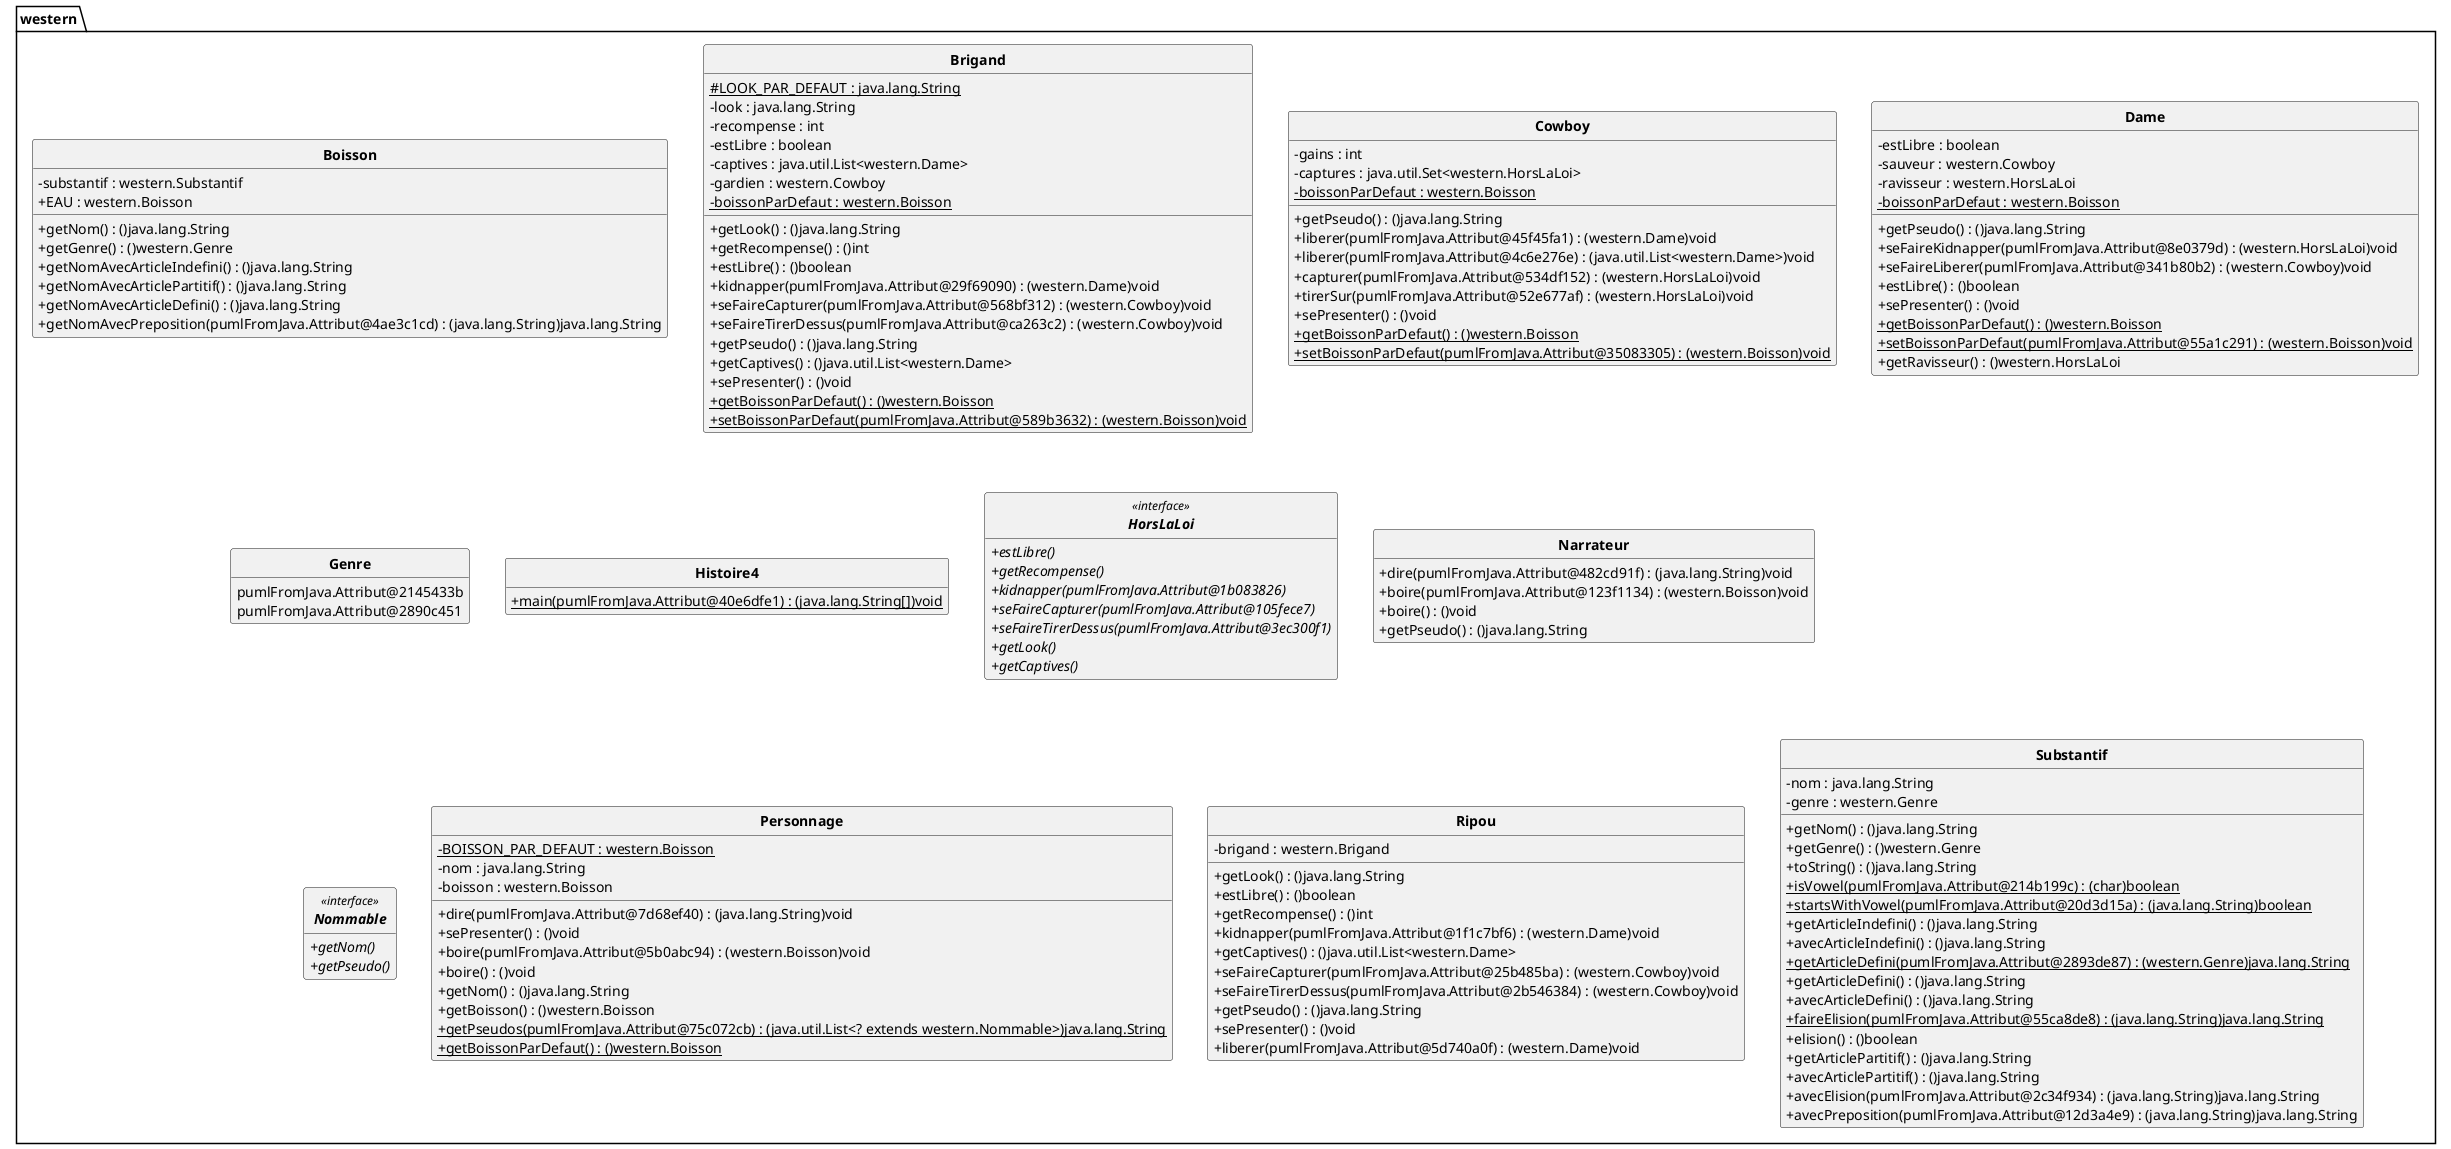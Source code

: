 @startuml
'https://plantuml.com/class-diagram
skinparam style strictuml
skinparam classAttributeIconSize 0
skinparam classFontStyle Bold

hide empty members

package western{
class Boisson{
- substantif : western.Substantif
+ EAU : western.Boisson
+ getNom() : ()java.lang.String
+ getGenre() : ()western.Genre
+ getNomAvecArticleIndefini() : ()java.lang.String
+ getNomAvecArticlePartitif() : ()java.lang.String
+ getNomAvecArticleDefini() : ()java.lang.String
+ getNomAvecPreposition(pumlFromJava.Attribut@4ae3c1cd) : (java.lang.String)java.lang.String
}

class Brigand{
# LOOK_PAR_DEFAUT : java.lang.String {static}
- look : java.lang.String
- recompense : int
- estLibre : boolean
- captives : java.util.List<western.Dame>
- gardien : western.Cowboy
- boissonParDefaut : western.Boisson {static}
+ getLook() : ()java.lang.String
+ getRecompense() : ()int
+ estLibre() : ()boolean
+ kidnapper(pumlFromJava.Attribut@29f69090) : (western.Dame)void
+ seFaireCapturer(pumlFromJava.Attribut@568bf312) : (western.Cowboy)void
+ seFaireTirerDessus(pumlFromJava.Attribut@ca263c2) : (western.Cowboy)void
+ getPseudo() : ()java.lang.String
+ getCaptives() : ()java.util.List<western.Dame>
+ sePresenter() : ()void
+ getBoissonParDefaut() {static} : ()western.Boisson
+ setBoissonParDefaut(pumlFromJava.Attribut@589b3632) {static} : (western.Boisson)void
}

class Cowboy{
- gains : int
- captures : java.util.Set<western.HorsLaLoi>
- boissonParDefaut : western.Boisson {static}
+ getPseudo() : ()java.lang.String
+ liberer(pumlFromJava.Attribut@45f45fa1) : (western.Dame)void
+ liberer(pumlFromJava.Attribut@4c6e276e) : (java.util.List<western.Dame>)void
+ capturer(pumlFromJava.Attribut@534df152) : (western.HorsLaLoi)void
+ tirerSur(pumlFromJava.Attribut@52e677af) : (western.HorsLaLoi)void
+ sePresenter() : ()void
+ getBoissonParDefaut() {static} : ()western.Boisson
+ setBoissonParDefaut(pumlFromJava.Attribut@35083305) {static} : (western.Boisson)void
}

class Dame{
- estLibre : boolean
- sauveur : western.Cowboy
- ravisseur : western.HorsLaLoi
- boissonParDefaut : western.Boisson {static}
+ getPseudo() : ()java.lang.String
+ seFaireKidnapper(pumlFromJava.Attribut@8e0379d) : (western.HorsLaLoi)void
+ seFaireLiberer(pumlFromJava.Attribut@341b80b2) : (western.Cowboy)void
+ estLibre() : ()boolean
+ sePresenter() : ()void
+ getBoissonParDefaut() {static} : ()western.Boisson
+ setBoissonParDefaut(pumlFromJava.Attribut@55a1c291) {static} : (western.Boisson)void
+ getRavisseur() : ()western.HorsLaLoi
}

class Genre{
pumlFromJava.Attribut@2145433b
pumlFromJava.Attribut@2890c451
}

class Histoire4{
+ main(pumlFromJava.Attribut@40e6dfe1) {static} : (java.lang.String[])void
}

interface HorsLaLoi<<interface>>{
+ estLibre() {abstract}
+ getRecompense() {abstract}
+ kidnapper(pumlFromJava.Attribut@1b083826) {abstract}
+ seFaireCapturer(pumlFromJava.Attribut@105fece7) {abstract}
+ seFaireTirerDessus(pumlFromJava.Attribut@3ec300f1) {abstract}
+ getLook() {abstract}
+ getCaptives() {abstract}
}

class Narrateur{
+ dire(pumlFromJava.Attribut@482cd91f) : (java.lang.String)void
+ boire(pumlFromJava.Attribut@123f1134) : (western.Boisson)void
+ boire() : ()void
+ getPseudo() : ()java.lang.String
}

interface Nommable<<interface>>{
+ getNom() {abstract}
+ getPseudo() {abstract}
}

class Personnage{
- BOISSON_PAR_DEFAUT : western.Boisson {static}
- nom : java.lang.String
- boisson : western.Boisson
+ dire(pumlFromJava.Attribut@7d68ef40) : (java.lang.String)void
+ sePresenter() : ()void
+ boire(pumlFromJava.Attribut@5b0abc94) : (western.Boisson)void
+ boire() : ()void
+ getNom() : ()java.lang.String
+ getBoisson() : ()western.Boisson
+ getPseudos(pumlFromJava.Attribut@75c072cb) {static} : (java.util.List<? extends western.Nommable>)java.lang.String
+ getBoissonParDefaut() {static} : ()western.Boisson
}

class Ripou{
- brigand : western.Brigand
+ getLook() : ()java.lang.String
+ estLibre() : ()boolean
+ getRecompense() : ()int
+ kidnapper(pumlFromJava.Attribut@1f1c7bf6) : (western.Dame)void
+ getCaptives() : ()java.util.List<western.Dame>
+ seFaireCapturer(pumlFromJava.Attribut@25b485ba) : (western.Cowboy)void
+ seFaireTirerDessus(pumlFromJava.Attribut@2b546384) : (western.Cowboy)void
+ getPseudo() : ()java.lang.String
+ sePresenter() : ()void
+ liberer(pumlFromJava.Attribut@5d740a0f) : (western.Dame)void
}

class Substantif{
- nom : java.lang.String
- genre : western.Genre
+ getNom() : ()java.lang.String
+ getGenre() : ()western.Genre
+ toString() : ()java.lang.String
+ isVowel(pumlFromJava.Attribut@214b199c) {static} : (char)boolean
+ startsWithVowel(pumlFromJava.Attribut@20d3d15a) {static} : (java.lang.String)boolean
+ getArticleIndefini() : ()java.lang.String
+ avecArticleIndefini() : ()java.lang.String
+ getArticleDefini(pumlFromJava.Attribut@2893de87) {static} : (western.Genre)java.lang.String
+ getArticleDefini() : ()java.lang.String
+ avecArticleDefini() : ()java.lang.String
+ faireElision(pumlFromJava.Attribut@55ca8de8) {static} : (java.lang.String)java.lang.String
+ elision() : ()boolean
+ getArticlePartitif() : ()java.lang.String
+ avecArticlePartitif() : ()java.lang.String
+ avecElision(pumlFromJava.Attribut@2c34f934) : (java.lang.String)java.lang.String
+ avecPreposition(pumlFromJava.Attribut@12d3a4e9) : (java.lang.String)java.lang.String
}


}
@enduml
